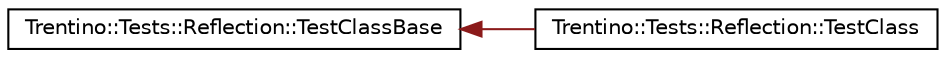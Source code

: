 digraph G
{
  edge [fontname="Helvetica",fontsize="10",labelfontname="Helvetica",labelfontsize="10"];
  node [fontname="Helvetica",fontsize="10",shape=record];
  rankdir="LR";
  Node1 [label="Trentino::Tests::Reflection::TestClassBase",height=0.2,width=0.4,color="black", fillcolor="white", style="filled",URL="$class_trentino_1_1_tests_1_1_reflection_1_1_test_class_base.html"];
  Node1 -> Node2 [dir="back",color="firebrick4",fontsize="10",style="solid",fontname="Helvetica"];
  Node2 [label="Trentino::Tests::Reflection::TestClass",height=0.2,width=0.4,color="black", fillcolor="white", style="filled",URL="$class_trentino_1_1_tests_1_1_reflection_1_1_test_class.html"];
}
